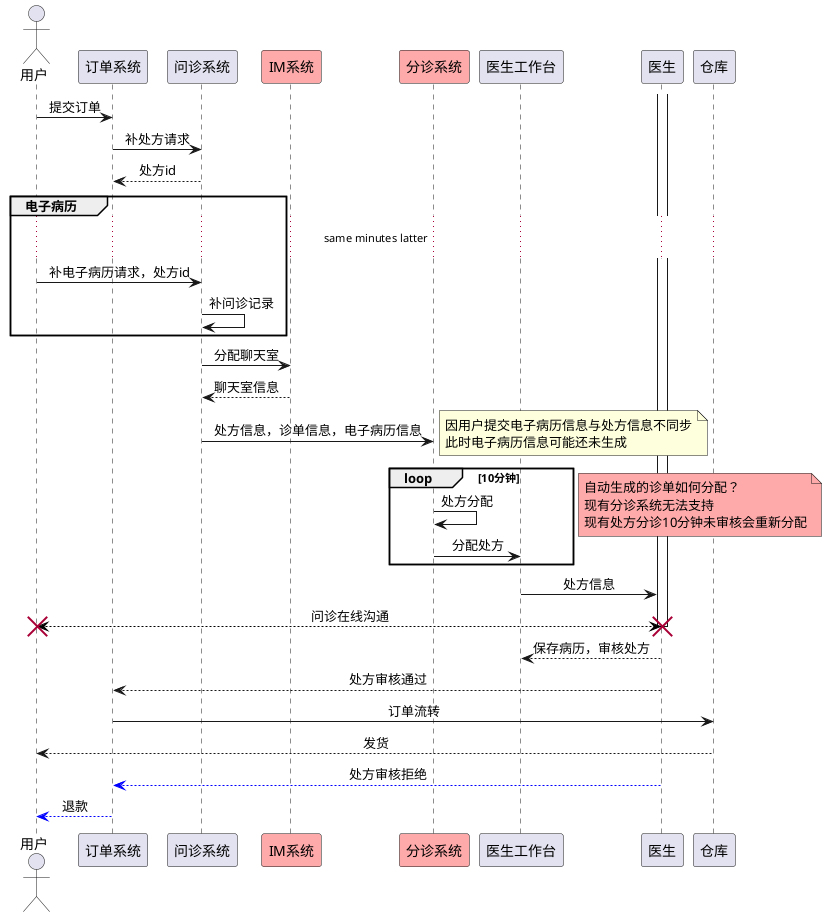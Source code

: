 @startuml
actor 用户
skinparam sequenceMessageAlign center

用户 -> 订单系统: 提交订单

订单系统 -> 问诊系统: 补处方请求
问诊系统 --> 订单系统: 处方id

group 电子病历
...same minutes latter...
用户 -> 问诊系统: 补电子病历请求，处方id
问诊系统 -> 问诊系统: 补问诊记录
end
participant IM系统 #FFAAAA
问诊系统 -> IM系统: 分配聊天室
问诊系统 <-- IM系统: 聊天室信息

participant 分诊系统 #FFAAAA
问诊系统 -> 分诊系统: 处方信息，诊单信息，电子病历信息
note right
因用户提交电子病历信息与处方信息不同步
此时电子病历信息可能还未生成
end note
loop 10分钟
    分诊系统 ->分诊系统: 处方分配
    分诊系统 -> 医生工作台: 分配处方
end
note left #FFAAAA
自动生成的诊单如何分配？
现有分诊系统无法支持
现有处方分诊10分钟未审核会重新分配
end note

activate 医生

医生工作台 -> 医生: 处方信息
医生 <--[#000000]> 用户: 问诊在线沟通
destroy 医生
destroy 用户

医生工作台 <-- 医生: 保存病历，审核处方
医生 --> 订单系统: 处方审核通过
订单系统 ->仓库: 订单流转
仓库 --> 用户: 发货
医生 --[#0000FF]> 订单系统: 处方审核拒绝
订单系统--[#0000FF]> 用户: 退款


@enduml